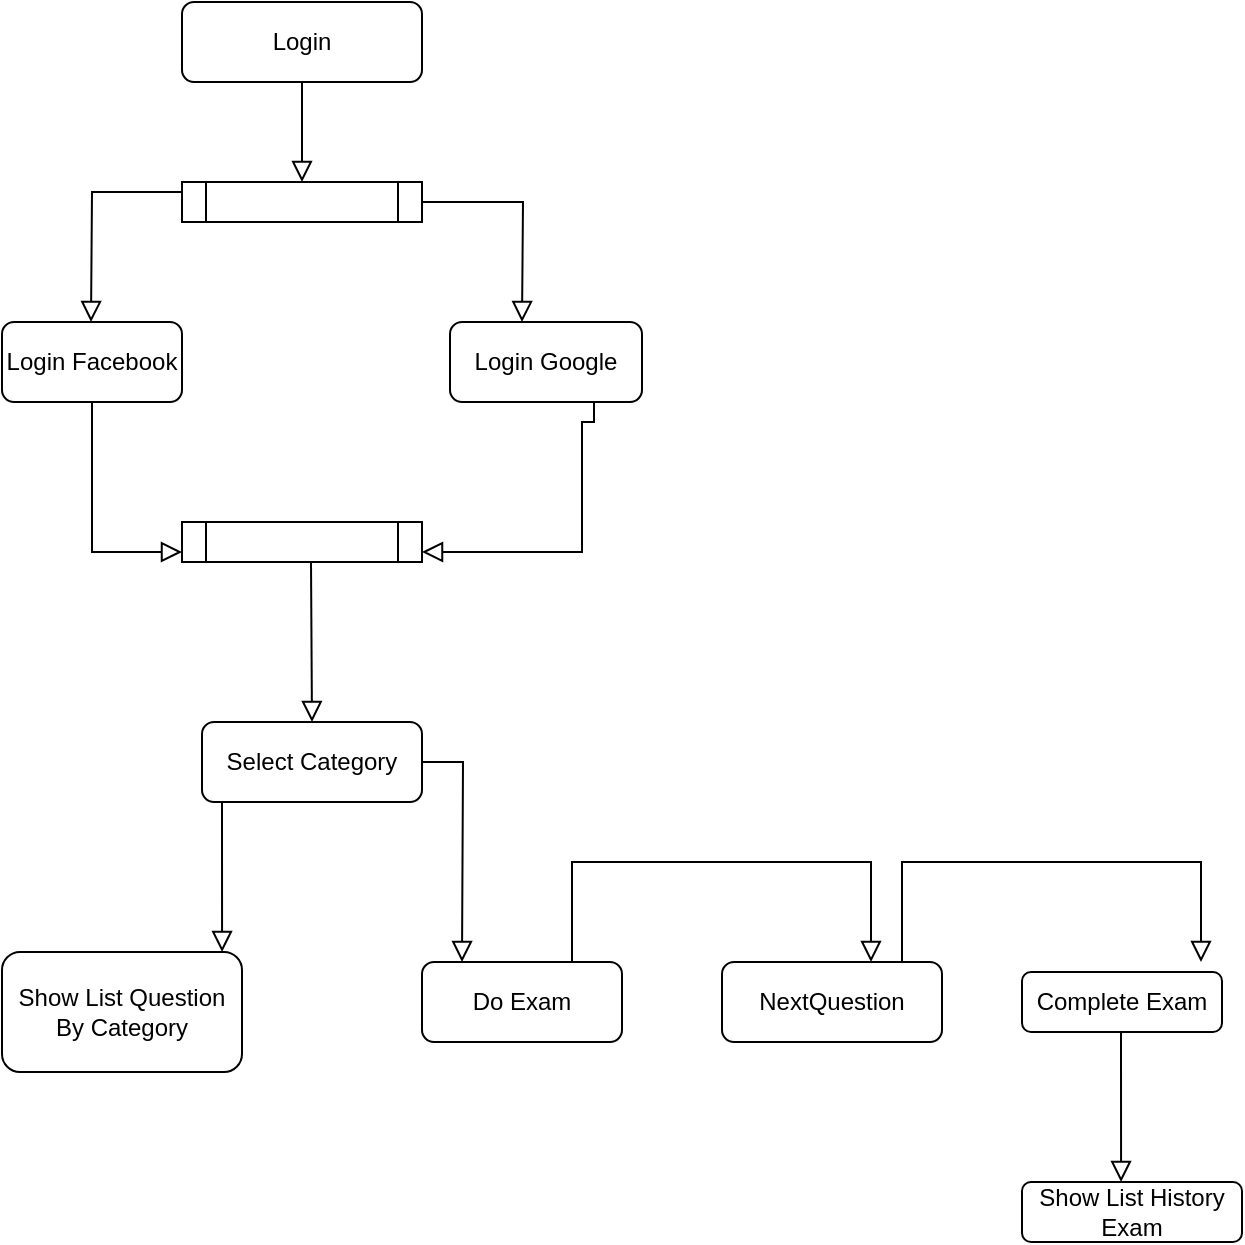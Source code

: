 <mxfile version="13.6.6" type="device"><diagram id="C5RBs43oDa-KdzZeNtuy" name="Page-1"><mxGraphModel dx="1483" dy="783" grid="1" gridSize="10" guides="1" tooltips="1" connect="1" arrows="1" fold="1" page="1" pageScale="1" pageWidth="827" pageHeight="1169" math="0" shadow="0"><root><mxCell id="WIyWlLk6GJQsqaUBKTNV-0"/><mxCell id="WIyWlLk6GJQsqaUBKTNV-1" parent="WIyWlLk6GJQsqaUBKTNV-0"/><mxCell id="WIyWlLk6GJQsqaUBKTNV-2" value="" style="rounded=0;html=1;jettySize=auto;orthogonalLoop=1;fontSize=11;endArrow=block;endFill=0;endSize=8;strokeWidth=1;shadow=0;labelBackgroundColor=none;edgeStyle=orthogonalEdgeStyle;" parent="WIyWlLk6GJQsqaUBKTNV-1" source="WIyWlLk6GJQsqaUBKTNV-3" edge="1"><mxGeometry relative="1" as="geometry"><mxPoint x="220" y="170" as="targetPoint"/></mxGeometry></mxCell><mxCell id="WIyWlLk6GJQsqaUBKTNV-3" value="Login" style="rounded=1;whiteSpace=wrap;html=1;fontSize=12;glass=0;strokeWidth=1;shadow=0;" parent="WIyWlLk6GJQsqaUBKTNV-1" vertex="1"><mxGeometry x="160" y="80" width="120" height="40" as="geometry"/></mxCell><mxCell id="WFVaK4uYR2yHkUEEKK3f-0" value="" style="shape=process;whiteSpace=wrap;html=1;backgroundOutline=1;" vertex="1" parent="WIyWlLk6GJQsqaUBKTNV-1"><mxGeometry x="160" y="170" width="120" height="20" as="geometry"/></mxCell><mxCell id="WFVaK4uYR2yHkUEEKK3f-2" value="Login Facebook" style="rounded=1;whiteSpace=wrap;html=1;" vertex="1" parent="WIyWlLk6GJQsqaUBKTNV-1"><mxGeometry x="70" y="240" width="90" height="40" as="geometry"/></mxCell><mxCell id="WFVaK4uYR2yHkUEEKK3f-3" value="Login Google" style="rounded=1;whiteSpace=wrap;html=1;" vertex="1" parent="WIyWlLk6GJQsqaUBKTNV-1"><mxGeometry x="294" y="240" width="96" height="40" as="geometry"/></mxCell><mxCell id="WFVaK4uYR2yHkUEEKK3f-4" value="" style="rounded=0;html=1;jettySize=auto;orthogonalLoop=1;fontSize=11;endArrow=block;endFill=0;endSize=8;strokeWidth=1;shadow=0;labelBackgroundColor=none;edgeStyle=orthogonalEdgeStyle;exitX=0;exitY=0.25;exitDx=0;exitDy=0;" edge="1" parent="WIyWlLk6GJQsqaUBKTNV-1" source="WFVaK4uYR2yHkUEEKK3f-0"><mxGeometry relative="1" as="geometry"><mxPoint x="150" y="180" as="sourcePoint"/><mxPoint x="114.5" y="240" as="targetPoint"/></mxGeometry></mxCell><mxCell id="WFVaK4uYR2yHkUEEKK3f-10" value="" style="rounded=0;html=1;jettySize=auto;orthogonalLoop=1;fontSize=11;endArrow=block;endFill=0;endSize=8;strokeWidth=1;shadow=0;labelBackgroundColor=none;edgeStyle=orthogonalEdgeStyle;exitX=1;exitY=0.5;exitDx=0;exitDy=0;" edge="1" parent="WIyWlLk6GJQsqaUBKTNV-1" source="WFVaK4uYR2yHkUEEKK3f-0"><mxGeometry relative="1" as="geometry"><mxPoint x="365.5" y="180" as="sourcePoint"/><mxPoint x="330" y="240" as="targetPoint"/></mxGeometry></mxCell><mxCell id="WFVaK4uYR2yHkUEEKK3f-11" value="" style="shape=process;whiteSpace=wrap;html=1;backgroundOutline=1;" vertex="1" parent="WIyWlLk6GJQsqaUBKTNV-1"><mxGeometry x="160" y="340" width="120" height="20" as="geometry"/></mxCell><mxCell id="WFVaK4uYR2yHkUEEKK3f-13" value="" style="rounded=0;html=1;jettySize=auto;orthogonalLoop=1;fontSize=11;endArrow=block;endFill=0;endSize=8;strokeWidth=1;shadow=0;labelBackgroundColor=none;edgeStyle=orthogonalEdgeStyle;entryX=0;entryY=0.75;entryDx=0;entryDy=0;exitX=0.5;exitY=1;exitDx=0;exitDy=0;" edge="1" parent="WIyWlLk6GJQsqaUBKTNV-1" source="WFVaK4uYR2yHkUEEKK3f-2" target="WFVaK4uYR2yHkUEEKK3f-11"><mxGeometry relative="1" as="geometry"><mxPoint x="90" y="310" as="sourcePoint"/><mxPoint x="60" y="405" as="targetPoint"/></mxGeometry></mxCell><mxCell id="WFVaK4uYR2yHkUEEKK3f-14" value="" style="rounded=0;html=1;jettySize=auto;orthogonalLoop=1;fontSize=11;endArrow=block;endFill=0;endSize=8;strokeWidth=1;shadow=0;labelBackgroundColor=none;edgeStyle=orthogonalEdgeStyle;exitX=0.75;exitY=1;exitDx=0;exitDy=0;" edge="1" parent="WIyWlLk6GJQsqaUBKTNV-1" source="WFVaK4uYR2yHkUEEKK3f-3"><mxGeometry relative="1" as="geometry"><mxPoint x="360" y="290" as="sourcePoint"/><mxPoint x="280" y="355" as="targetPoint"/><Array as="points"><mxPoint x="366" y="290"/><mxPoint x="360" y="290"/><mxPoint x="360" y="355"/></Array></mxGeometry></mxCell><mxCell id="WFVaK4uYR2yHkUEEKK3f-15" value="Select Category" style="rounded=1;whiteSpace=wrap;html=1;" vertex="1" parent="WIyWlLk6GJQsqaUBKTNV-1"><mxGeometry x="170" y="440" width="110" height="40" as="geometry"/></mxCell><mxCell id="WFVaK4uYR2yHkUEEKK3f-17" value="" style="rounded=0;html=1;jettySize=auto;orthogonalLoop=1;fontSize=11;endArrow=block;endFill=0;endSize=8;strokeWidth=1;shadow=0;labelBackgroundColor=none;edgeStyle=orthogonalEdgeStyle;entryX=0.5;entryY=0;entryDx=0;entryDy=0;" edge="1" parent="WIyWlLk6GJQsqaUBKTNV-1" target="WFVaK4uYR2yHkUEEKK3f-15"><mxGeometry relative="1" as="geometry"><mxPoint x="224.5" y="360" as="sourcePoint"/><mxPoint x="224.5" y="410" as="targetPoint"/></mxGeometry></mxCell><mxCell id="WFVaK4uYR2yHkUEEKK3f-19" value="Show List Question By Category" style="rounded=1;whiteSpace=wrap;html=1;" vertex="1" parent="WIyWlLk6GJQsqaUBKTNV-1"><mxGeometry x="70" y="555" width="120" height="60" as="geometry"/></mxCell><mxCell id="WFVaK4uYR2yHkUEEKK3f-21" value="Do Exam" style="rounded=1;whiteSpace=wrap;html=1;" vertex="1" parent="WIyWlLk6GJQsqaUBKTNV-1"><mxGeometry x="280" y="560" width="100" height="40" as="geometry"/></mxCell><mxCell id="WFVaK4uYR2yHkUEEKK3f-28" value="" style="rounded=0;html=1;jettySize=auto;orthogonalLoop=1;fontSize=11;endArrow=block;endFill=0;endSize=8;strokeWidth=1;shadow=0;labelBackgroundColor=none;edgeStyle=orthogonalEdgeStyle;entryX=0.917;entryY=0;entryDx=0;entryDy=0;entryPerimeter=0;" edge="1" parent="WIyWlLk6GJQsqaUBKTNV-1" target="WFVaK4uYR2yHkUEEKK3f-19"><mxGeometry relative="1" as="geometry"><mxPoint x="180" y="480" as="sourcePoint"/><mxPoint x="180" y="530" as="targetPoint"/><Array as="points"><mxPoint x="180" y="490"/><mxPoint x="180" y="490"/></Array></mxGeometry></mxCell><mxCell id="WFVaK4uYR2yHkUEEKK3f-29" value="" style="rounded=0;html=1;jettySize=auto;orthogonalLoop=1;fontSize=11;endArrow=block;endFill=0;endSize=8;strokeWidth=1;shadow=0;labelBackgroundColor=none;edgeStyle=orthogonalEdgeStyle;exitX=1;exitY=0.5;exitDx=0;exitDy=0;" edge="1" parent="WIyWlLk6GJQsqaUBKTNV-1" source="WFVaK4uYR2yHkUEEKK3f-15"><mxGeometry relative="1" as="geometry"><mxPoint x="300" y="460" as="sourcePoint"/><mxPoint x="300" y="560" as="targetPoint"/></mxGeometry></mxCell><mxCell id="WFVaK4uYR2yHkUEEKK3f-30" value="NextQuestion" style="rounded=1;whiteSpace=wrap;html=1;" vertex="1" parent="WIyWlLk6GJQsqaUBKTNV-1"><mxGeometry x="430" y="560" width="110" height="40" as="geometry"/></mxCell><mxCell id="WFVaK4uYR2yHkUEEKK3f-34" value="Complete Exam" style="rounded=1;whiteSpace=wrap;html=1;" vertex="1" parent="WIyWlLk6GJQsqaUBKTNV-1"><mxGeometry x="580" y="565" width="100" height="30" as="geometry"/></mxCell><mxCell id="WFVaK4uYR2yHkUEEKK3f-36" value="" style="rounded=0;html=1;jettySize=auto;orthogonalLoop=1;fontSize=11;endArrow=block;endFill=0;endSize=8;strokeWidth=1;shadow=0;labelBackgroundColor=none;edgeStyle=orthogonalEdgeStyle;exitX=0.75;exitY=0;exitDx=0;exitDy=0;" edge="1" parent="WIyWlLk6GJQsqaUBKTNV-1" source="WFVaK4uYR2yHkUEEKK3f-21"><mxGeometry relative="1" as="geometry"><mxPoint x="350" y="520" as="sourcePoint"/><mxPoint x="504.5" y="560" as="targetPoint"/><Array as="points"><mxPoint x="355" y="510"/><mxPoint x="505" y="510"/></Array></mxGeometry></mxCell><mxCell id="WFVaK4uYR2yHkUEEKK3f-37" value="" style="rounded=0;html=1;jettySize=auto;orthogonalLoop=1;fontSize=11;endArrow=block;endFill=0;endSize=8;strokeWidth=1;shadow=0;labelBackgroundColor=none;edgeStyle=orthogonalEdgeStyle;exitX=0.75;exitY=0;exitDx=0;exitDy=0;" edge="1" parent="WIyWlLk6GJQsqaUBKTNV-1"><mxGeometry relative="1" as="geometry"><mxPoint x="520" y="560" as="sourcePoint"/><mxPoint x="669.5" y="560" as="targetPoint"/><Array as="points"><mxPoint x="520" y="510"/><mxPoint x="670" y="510"/></Array></mxGeometry></mxCell><mxCell id="WFVaK4uYR2yHkUEEKK3f-39" value="Show List History Exam" style="rounded=1;whiteSpace=wrap;html=1;" vertex="1" parent="WIyWlLk6GJQsqaUBKTNV-1"><mxGeometry x="580" y="670" width="110" height="30" as="geometry"/></mxCell><mxCell id="WFVaK4uYR2yHkUEEKK3f-42" value="" style="rounded=0;html=1;jettySize=auto;orthogonalLoop=1;fontSize=11;endArrow=block;endFill=0;endSize=8;strokeWidth=1;shadow=0;labelBackgroundColor=none;edgeStyle=orthogonalEdgeStyle;entryX=0.917;entryY=0;entryDx=0;entryDy=0;entryPerimeter=0;" edge="1" parent="WIyWlLk6GJQsqaUBKTNV-1"><mxGeometry relative="1" as="geometry"><mxPoint x="629.5" y="595" as="sourcePoint"/><mxPoint x="629.54" y="670" as="targetPoint"/><Array as="points"><mxPoint x="629.5" y="605"/><mxPoint x="629.5" y="605"/></Array></mxGeometry></mxCell></root></mxGraphModel></diagram></mxfile>
